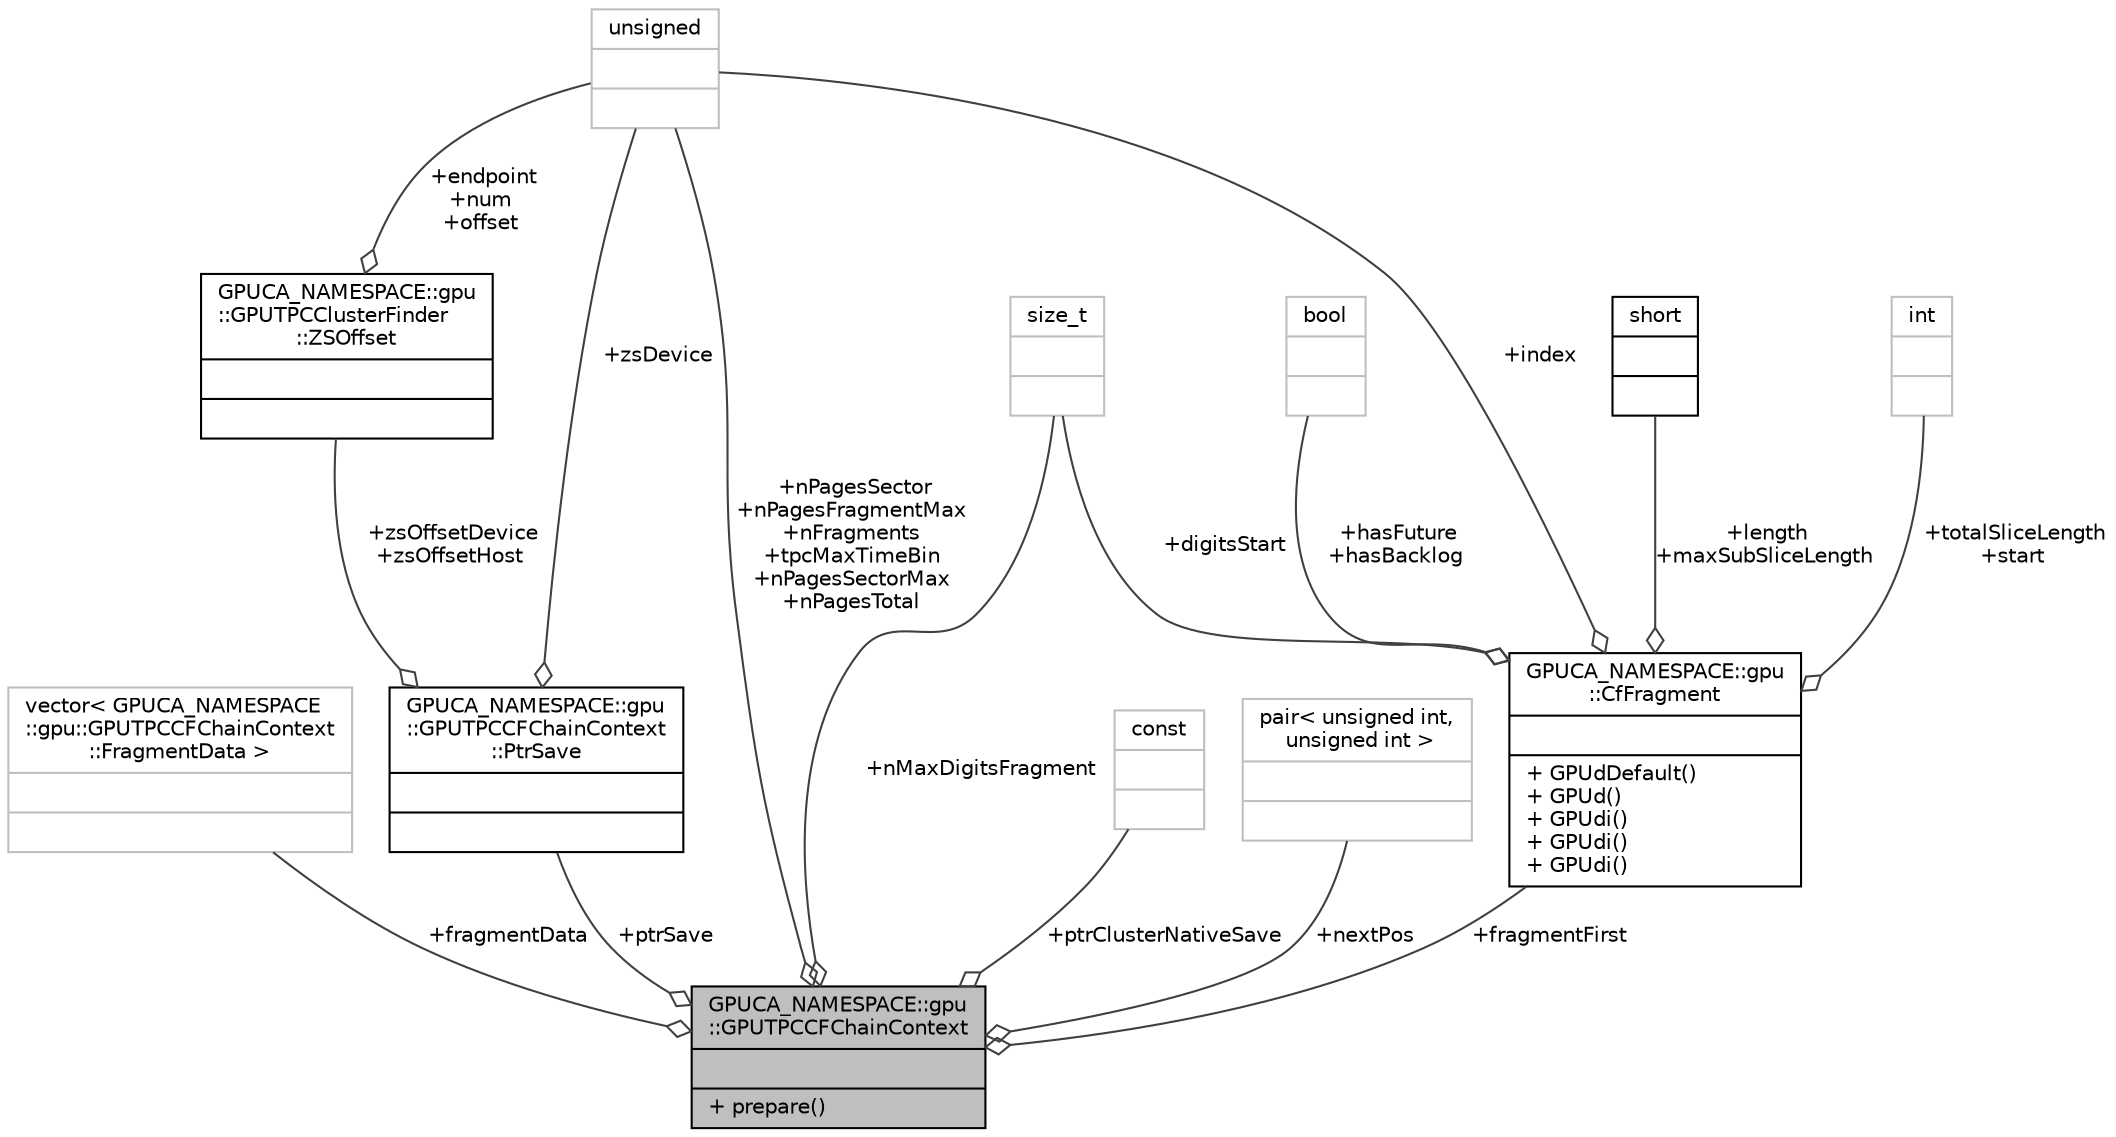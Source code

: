 digraph "GPUCA_NAMESPACE::gpu::GPUTPCCFChainContext"
{
 // INTERACTIVE_SVG=YES
  bgcolor="transparent";
  edge [fontname="Helvetica",fontsize="10",labelfontname="Helvetica",labelfontsize="10"];
  node [fontname="Helvetica",fontsize="10",shape=record];
  Node1 [label="{GPUCA_NAMESPACE::gpu\l::GPUTPCCFChainContext\n||+ prepare()\l}",height=0.2,width=0.4,color="black", fillcolor="grey75", style="filled", fontcolor="black"];
  Node2 -> Node1 [color="grey25",fontsize="10",style="solid",label=" +fragmentData" ,arrowhead="odiamond",fontname="Helvetica"];
  Node2 [label="{vector\< GPUCA_NAMESPACE\l::gpu::GPUTPCCFChainContext\l::FragmentData \>\n||}",height=0.2,width=0.4,color="grey75"];
  Node3 -> Node1 [color="grey25",fontsize="10",style="solid",label=" +nMaxDigitsFragment" ,arrowhead="odiamond",fontname="Helvetica"];
  Node3 [label="{size_t\n||}",height=0.2,width=0.4,color="grey75"];
  Node4 -> Node1 [color="grey25",fontsize="10",style="solid",label=" +ptrSave" ,arrowhead="odiamond",fontname="Helvetica"];
  Node4 [label="{GPUCA_NAMESPACE::gpu\l::GPUTPCCFChainContext\l::PtrSave\n||}",height=0.2,width=0.4,color="black",URL="$d5/d77/structGPUCA__NAMESPACE_1_1gpu_1_1GPUTPCCFChainContext_1_1PtrSave.html"];
  Node5 -> Node4 [color="grey25",fontsize="10",style="solid",label=" +zsOffsetDevice\n+zsOffsetHost" ,arrowhead="odiamond",fontname="Helvetica"];
  Node5 [label="{GPUCA_NAMESPACE::gpu\l::GPUTPCClusterFinder\l::ZSOffset\n||}",height=0.2,width=0.4,color="black",URL="$da/d0d/structGPUCA__NAMESPACE_1_1gpu_1_1GPUTPCClusterFinder_1_1ZSOffset.html"];
  Node6 -> Node5 [color="grey25",fontsize="10",style="solid",label=" +endpoint\n+num\n+offset" ,arrowhead="odiamond",fontname="Helvetica"];
  Node6 [label="{unsigned\n||}",height=0.2,width=0.4,color="grey75"];
  Node6 -> Node4 [color="grey25",fontsize="10",style="solid",label=" +zsDevice" ,arrowhead="odiamond",fontname="Helvetica"];
  Node7 -> Node1 [color="grey25",fontsize="10",style="solid",label=" +ptrClusterNativeSave" ,arrowhead="odiamond",fontname="Helvetica"];
  Node7 [label="{const\n||}",height=0.2,width=0.4,color="grey75"];
  Node6 -> Node1 [color="grey25",fontsize="10",style="solid",label=" +nPagesSector\n+nPagesFragmentMax\n+nFragments\n+tpcMaxTimeBin\n+nPagesSectorMax\n+nPagesTotal" ,arrowhead="odiamond",fontname="Helvetica"];
  Node8 -> Node1 [color="grey25",fontsize="10",style="solid",label=" +nextPos" ,arrowhead="odiamond",fontname="Helvetica"];
  Node8 [label="{pair\< unsigned int,\l unsigned int \>\n||}",height=0.2,width=0.4,color="grey75"];
  Node9 -> Node1 [color="grey25",fontsize="10",style="solid",label=" +fragmentFirst" ,arrowhead="odiamond",fontname="Helvetica"];
  Node9 [label="{GPUCA_NAMESPACE::gpu\l::CfFragment\n||+ GPUdDefault()\l+ GPUd()\l+ GPUdi()\l+ GPUdi()\l+ GPUdi()\l}",height=0.2,width=0.4,color="black",URL="$db/d3d/structGPUCA__NAMESPACE_1_1gpu_1_1CfFragment.html"];
  Node10 -> Node9 [color="grey25",fontsize="10",style="solid",label=" +length\n+maxSubSliceLength" ,arrowhead="odiamond",fontname="Helvetica"];
  Node10 [label="{short\n||}",height=0.2,width=0.4,color="black",URL="$dc/d10/classshort.html"];
  Node3 -> Node9 [color="grey25",fontsize="10",style="solid",label=" +digitsStart" ,arrowhead="odiamond",fontname="Helvetica"];
  Node11 -> Node9 [color="grey25",fontsize="10",style="solid",label=" +totalSliceLength\n+start" ,arrowhead="odiamond",fontname="Helvetica"];
  Node11 [label="{int\n||}",height=0.2,width=0.4,color="grey75"];
  Node12 -> Node9 [color="grey25",fontsize="10",style="solid",label=" +hasFuture\n+hasBacklog" ,arrowhead="odiamond",fontname="Helvetica"];
  Node12 [label="{bool\n||}",height=0.2,width=0.4,color="grey75"];
  Node6 -> Node9 [color="grey25",fontsize="10",style="solid",label=" +index" ,arrowhead="odiamond",fontname="Helvetica"];
}
